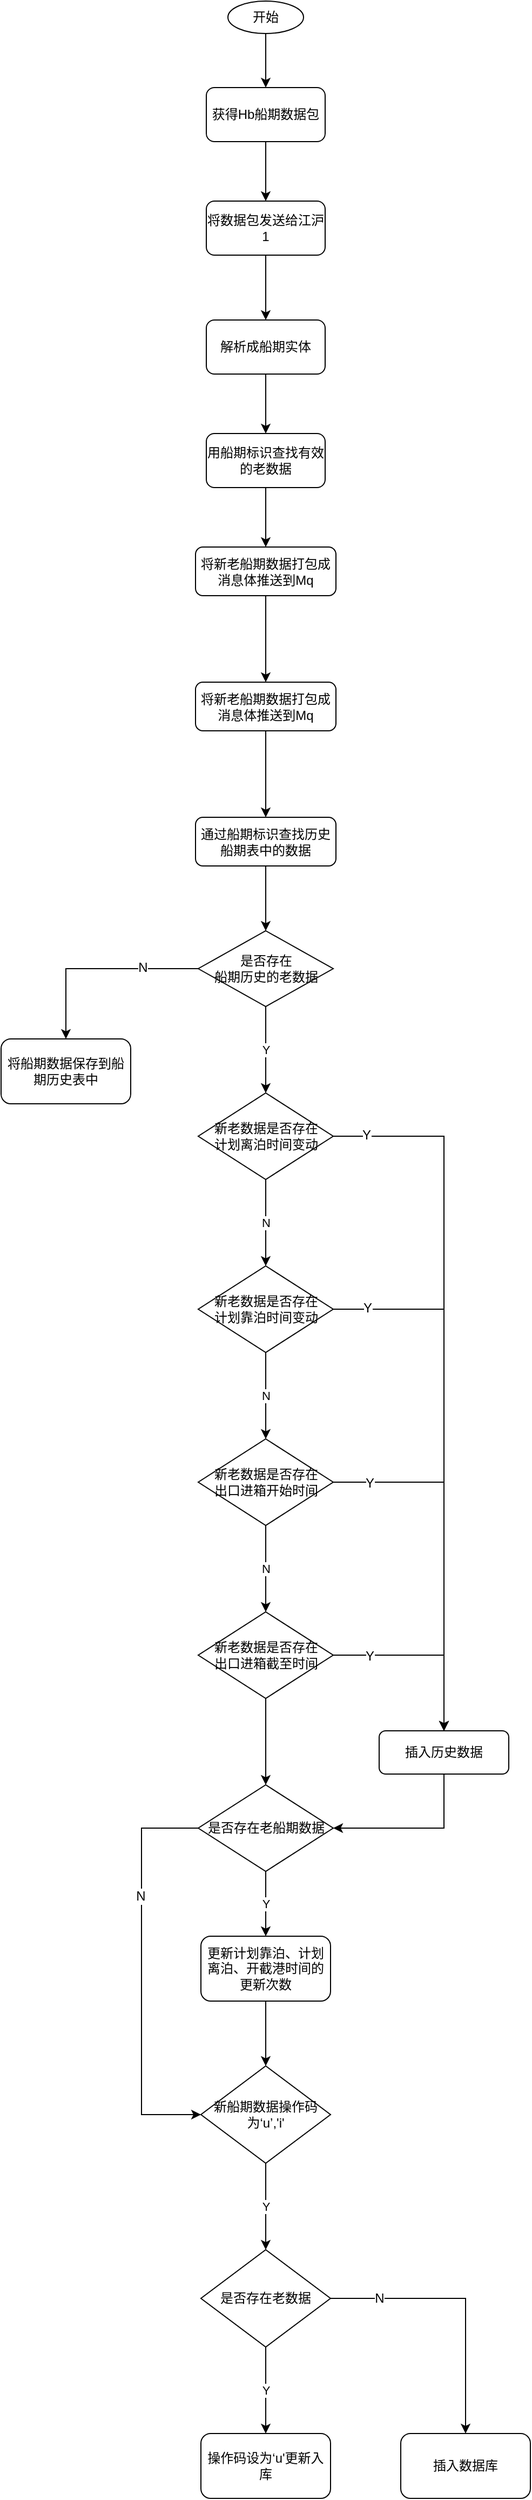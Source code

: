 <mxfile pages="1" version="11.2.5" type="github"><diagram id="e8q9r3ABHQh0W0--dDrH" name="第 1 页"><mxGraphModel dx="1422" dy="764" grid="1" gridSize="10" guides="1" tooltips="1" connect="1" arrows="1" fold="1" page="1" pageScale="1" pageWidth="827" pageHeight="1169" math="0" shadow="0"><root><mxCell id="0"/><mxCell id="1" parent="0"/><mxCell id="H57U6Lx1YcVuHgsJ3xNW-3" style="edgeStyle=orthogonalEdgeStyle;rounded=0;orthogonalLoop=1;jettySize=auto;html=1;exitX=0.5;exitY=1;exitDx=0;exitDy=0;entryX=0.5;entryY=0;entryDx=0;entryDy=0;" parent="1" source="H57U6Lx1YcVuHgsJ3xNW-1" target="H57U6Lx1YcVuHgsJ3xNW-2" edge="1"><mxGeometry relative="1" as="geometry"/></mxCell><mxCell id="H57U6Lx1YcVuHgsJ3xNW-1" value="开始" style="ellipse;whiteSpace=wrap;html=1;" parent="1" vertex="1"><mxGeometry x="420" y="380" width="70" height="30" as="geometry"/></mxCell><mxCell id="H57U6Lx1YcVuHgsJ3xNW-9" value="" style="edgeStyle=orthogonalEdgeStyle;rounded=0;orthogonalLoop=1;jettySize=auto;html=1;" parent="1" source="H57U6Lx1YcVuHgsJ3xNW-2" target="H57U6Lx1YcVuHgsJ3xNW-8" edge="1"><mxGeometry relative="1" as="geometry"/></mxCell><mxCell id="H57U6Lx1YcVuHgsJ3xNW-2" value="获得Hb船期数据包" style="rounded=1;whiteSpace=wrap;html=1;" parent="1" vertex="1"><mxGeometry x="400" y="460" width="110" height="50" as="geometry"/></mxCell><mxCell id="H57U6Lx1YcVuHgsJ3xNW-10" style="edgeStyle=orthogonalEdgeStyle;rounded=0;orthogonalLoop=1;jettySize=auto;html=1;exitX=0.5;exitY=1;exitDx=0;exitDy=0;" parent="1" source="H57U6Lx1YcVuHgsJ3xNW-8" target="H57U6Lx1YcVuHgsJ3xNW-4" edge="1"><mxGeometry relative="1" as="geometry"/></mxCell><mxCell id="H57U6Lx1YcVuHgsJ3xNW-8" value="将数据包发送给江沪1" style="rounded=1;whiteSpace=wrap;html=1;" parent="1" vertex="1"><mxGeometry x="400" y="565" width="110" height="50" as="geometry"/></mxCell><mxCell id="H57U6Lx1YcVuHgsJ3xNW-7" value="" style="edgeStyle=orthogonalEdgeStyle;rounded=0;orthogonalLoop=1;jettySize=auto;html=1;" parent="1" source="H57U6Lx1YcVuHgsJ3xNW-4" target="H57U6Lx1YcVuHgsJ3xNW-6" edge="1"><mxGeometry relative="1" as="geometry"/></mxCell><mxCell id="H57U6Lx1YcVuHgsJ3xNW-4" value="解析成船期实体" style="rounded=1;whiteSpace=wrap;html=1;" parent="1" vertex="1"><mxGeometry x="400" y="675" width="110" height="50" as="geometry"/></mxCell><mxCell id="NDcWCFhUElZA9PX_1Mek-2" value="" style="edgeStyle=orthogonalEdgeStyle;rounded=0;orthogonalLoop=1;jettySize=auto;html=1;" edge="1" parent="1" source="H57U6Lx1YcVuHgsJ3xNW-6" target="NDcWCFhUElZA9PX_1Mek-1"><mxGeometry relative="1" as="geometry"/></mxCell><mxCell id="H57U6Lx1YcVuHgsJ3xNW-6" value="用船期标识查找有效的老数据" style="rounded=1;whiteSpace=wrap;html=1;" parent="1" vertex="1"><mxGeometry x="400" y="780" width="110" height="50" as="geometry"/></mxCell><mxCell id="NDcWCFhUElZA9PX_1Mek-4" value="" style="edgeStyle=orthogonalEdgeStyle;rounded=0;orthogonalLoop=1;jettySize=auto;html=1;" edge="1" parent="1" source="NDcWCFhUElZA9PX_1Mek-1" target="NDcWCFhUElZA9PX_1Mek-3"><mxGeometry relative="1" as="geometry"/></mxCell><mxCell id="NDcWCFhUElZA9PX_1Mek-1" value="将新老船期数据打包成消息体推送到Mq" style="rounded=1;whiteSpace=wrap;html=1;" vertex="1" parent="1"><mxGeometry x="390" y="885" width="130" height="45" as="geometry"/></mxCell><mxCell id="NDcWCFhUElZA9PX_1Mek-6" value="" style="edgeStyle=orthogonalEdgeStyle;rounded=0;orthogonalLoop=1;jettySize=auto;html=1;" edge="1" parent="1" source="NDcWCFhUElZA9PX_1Mek-3" target="NDcWCFhUElZA9PX_1Mek-5"><mxGeometry relative="1" as="geometry"/></mxCell><mxCell id="NDcWCFhUElZA9PX_1Mek-3" value="将新老船期数据打包成消息体推送到Mq" style="rounded=1;whiteSpace=wrap;html=1;" vertex="1" parent="1"><mxGeometry x="390" y="1010" width="130" height="45" as="geometry"/></mxCell><mxCell id="NDcWCFhUElZA9PX_1Mek-8" style="edgeStyle=orthogonalEdgeStyle;rounded=0;orthogonalLoop=1;jettySize=auto;html=1;exitX=0.5;exitY=1;exitDx=0;exitDy=0;entryX=0.5;entryY=0;entryDx=0;entryDy=0;" edge="1" parent="1" source="NDcWCFhUElZA9PX_1Mek-5" target="NDcWCFhUElZA9PX_1Mek-7"><mxGeometry relative="1" as="geometry"/></mxCell><mxCell id="NDcWCFhUElZA9PX_1Mek-5" value="通过船期标识查找历史船期表中的数据" style="rounded=1;whiteSpace=wrap;html=1;" vertex="1" parent="1"><mxGeometry x="390" y="1135" width="130" height="45" as="geometry"/></mxCell><mxCell id="NDcWCFhUElZA9PX_1Mek-10" style="edgeStyle=orthogonalEdgeStyle;rounded=0;orthogonalLoop=1;jettySize=auto;html=1;exitX=0;exitY=0.5;exitDx=0;exitDy=0;entryX=0.5;entryY=0;entryDx=0;entryDy=0;" edge="1" parent="1" source="NDcWCFhUElZA9PX_1Mek-7" target="NDcWCFhUElZA9PX_1Mek-9"><mxGeometry relative="1" as="geometry"/></mxCell><mxCell id="NDcWCFhUElZA9PX_1Mek-11" value="N" style="text;html=1;resizable=0;points=[];align=center;verticalAlign=middle;labelBackgroundColor=#ffffff;" vertex="1" connectable="0" parent="NDcWCFhUElZA9PX_1Mek-10"><mxGeometry x="-0.447" y="-1" relative="1" as="geometry"><mxPoint as="offset"/></mxGeometry></mxCell><mxCell id="NDcWCFhUElZA9PX_1Mek-16" value="Y" style="edgeStyle=orthogonalEdgeStyle;rounded=0;orthogonalLoop=1;jettySize=auto;html=1;" edge="1" parent="1" source="NDcWCFhUElZA9PX_1Mek-7" target="NDcWCFhUElZA9PX_1Mek-15"><mxGeometry relative="1" as="geometry"/></mxCell><mxCell id="NDcWCFhUElZA9PX_1Mek-7" value="是否存在&lt;br&gt;船期历史的老数据" style="rhombus;whiteSpace=wrap;html=1;" vertex="1" parent="1"><mxGeometry x="392.5" y="1240" width="125" height="70" as="geometry"/></mxCell><mxCell id="NDcWCFhUElZA9PX_1Mek-18" value="N" style="edgeStyle=orthogonalEdgeStyle;rounded=0;orthogonalLoop=1;jettySize=auto;html=1;" edge="1" parent="1" source="NDcWCFhUElZA9PX_1Mek-15" target="NDcWCFhUElZA9PX_1Mek-17"><mxGeometry relative="1" as="geometry"/></mxCell><mxCell id="NDcWCFhUElZA9PX_1Mek-28" style="edgeStyle=orthogonalEdgeStyle;rounded=0;orthogonalLoop=1;jettySize=auto;html=1;exitX=1;exitY=0.5;exitDx=0;exitDy=0;" edge="1" parent="1" source="NDcWCFhUElZA9PX_1Mek-15" target="NDcWCFhUElZA9PX_1Mek-23"><mxGeometry relative="1" as="geometry"/></mxCell><mxCell id="NDcWCFhUElZA9PX_1Mek-29" value="Y" style="text;html=1;resizable=0;points=[];align=center;verticalAlign=middle;labelBackgroundColor=#ffffff;" vertex="1" connectable="0" parent="NDcWCFhUElZA9PX_1Mek-28"><mxGeometry x="-0.908" y="1" relative="1" as="geometry"><mxPoint as="offset"/></mxGeometry></mxCell><mxCell id="NDcWCFhUElZA9PX_1Mek-15" value="新老数据是否存在&lt;br&gt;计划离泊时间变动" style="rhombus;whiteSpace=wrap;html=1;" vertex="1" parent="1"><mxGeometry x="392.5" y="1390" width="125" height="80" as="geometry"/></mxCell><mxCell id="NDcWCFhUElZA9PX_1Mek-20" value="N" style="edgeStyle=orthogonalEdgeStyle;rounded=0;orthogonalLoop=1;jettySize=auto;html=1;" edge="1" parent="1" source="NDcWCFhUElZA9PX_1Mek-17" target="NDcWCFhUElZA9PX_1Mek-19"><mxGeometry relative="1" as="geometry"/></mxCell><mxCell id="NDcWCFhUElZA9PX_1Mek-27" style="edgeStyle=orthogonalEdgeStyle;rounded=0;orthogonalLoop=1;jettySize=auto;html=1;exitX=1;exitY=0.5;exitDx=0;exitDy=0;" edge="1" parent="1" source="NDcWCFhUElZA9PX_1Mek-17" target="NDcWCFhUElZA9PX_1Mek-23"><mxGeometry relative="1" as="geometry"/></mxCell><mxCell id="NDcWCFhUElZA9PX_1Mek-30" value="Y" style="text;html=1;resizable=0;points=[];align=center;verticalAlign=middle;labelBackgroundColor=#ffffff;" vertex="1" connectable="0" parent="NDcWCFhUElZA9PX_1Mek-27"><mxGeometry x="-0.874" y="1" relative="1" as="geometry"><mxPoint as="offset"/></mxGeometry></mxCell><mxCell id="NDcWCFhUElZA9PX_1Mek-17" value="新老数据是否存在&lt;br&gt;计划靠泊时间变动" style="rhombus;whiteSpace=wrap;html=1;" vertex="1" parent="1"><mxGeometry x="392.5" y="1550" width="125" height="80" as="geometry"/></mxCell><mxCell id="NDcWCFhUElZA9PX_1Mek-22" value="N" style="edgeStyle=orthogonalEdgeStyle;rounded=0;orthogonalLoop=1;jettySize=auto;html=1;" edge="1" parent="1" source="NDcWCFhUElZA9PX_1Mek-19" target="NDcWCFhUElZA9PX_1Mek-21"><mxGeometry relative="1" as="geometry"/></mxCell><mxCell id="NDcWCFhUElZA9PX_1Mek-26" style="edgeStyle=orthogonalEdgeStyle;rounded=0;orthogonalLoop=1;jettySize=auto;html=1;exitX=1;exitY=0.5;exitDx=0;exitDy=0;" edge="1" parent="1" source="NDcWCFhUElZA9PX_1Mek-19" target="NDcWCFhUElZA9PX_1Mek-23"><mxGeometry relative="1" as="geometry"/></mxCell><mxCell id="NDcWCFhUElZA9PX_1Mek-31" value="Y" style="text;html=1;resizable=0;points=[];align=center;verticalAlign=middle;labelBackgroundColor=#ffffff;" vertex="1" connectable="0" parent="NDcWCFhUElZA9PX_1Mek-26"><mxGeometry x="-0.801" y="-1" relative="1" as="geometry"><mxPoint as="offset"/></mxGeometry></mxCell><mxCell id="NDcWCFhUElZA9PX_1Mek-19" value="新老数据是否存在&lt;br&gt;出口进箱开始时间" style="rhombus;whiteSpace=wrap;html=1;" vertex="1" parent="1"><mxGeometry x="392.5" y="1710" width="125" height="80" as="geometry"/></mxCell><mxCell id="NDcWCFhUElZA9PX_1Mek-24" style="edgeStyle=orthogonalEdgeStyle;rounded=0;orthogonalLoop=1;jettySize=auto;html=1;exitX=1;exitY=0.5;exitDx=0;exitDy=0;entryX=0.5;entryY=0;entryDx=0;entryDy=0;" edge="1" parent="1" source="NDcWCFhUElZA9PX_1Mek-21" target="NDcWCFhUElZA9PX_1Mek-23"><mxGeometry relative="1" as="geometry"/></mxCell><mxCell id="NDcWCFhUElZA9PX_1Mek-25" value="Y" style="text;html=1;resizable=0;points=[];align=center;verticalAlign=middle;labelBackgroundColor=#ffffff;" vertex="1" connectable="0" parent="NDcWCFhUElZA9PX_1Mek-24"><mxGeometry x="-0.616" y="-1" relative="1" as="geometry"><mxPoint as="offset"/></mxGeometry></mxCell><mxCell id="NDcWCFhUElZA9PX_1Mek-33" value="" style="edgeStyle=orthogonalEdgeStyle;rounded=0;orthogonalLoop=1;jettySize=auto;html=1;" edge="1" parent="1" source="NDcWCFhUElZA9PX_1Mek-21" target="NDcWCFhUElZA9PX_1Mek-32"><mxGeometry relative="1" as="geometry"/></mxCell><mxCell id="NDcWCFhUElZA9PX_1Mek-21" value="新老数据是否存在&lt;br&gt;出口进箱截至时间" style="rhombus;whiteSpace=wrap;html=1;" vertex="1" parent="1"><mxGeometry x="392.5" y="1870" width="125" height="80" as="geometry"/></mxCell><mxCell id="NDcWCFhUElZA9PX_1Mek-36" value="Y" style="edgeStyle=orthogonalEdgeStyle;rounded=0;orthogonalLoop=1;jettySize=auto;html=1;exitX=0.5;exitY=1;exitDx=0;exitDy=0;entryX=0.5;entryY=0;entryDx=0;entryDy=0;" edge="1" parent="1" source="NDcWCFhUElZA9PX_1Mek-32" target="NDcWCFhUElZA9PX_1Mek-35"><mxGeometry relative="1" as="geometry"/></mxCell><mxCell id="NDcWCFhUElZA9PX_1Mek-39" style="edgeStyle=orthogonalEdgeStyle;rounded=0;orthogonalLoop=1;jettySize=auto;html=1;exitX=0;exitY=0.5;exitDx=0;exitDy=0;entryX=0;entryY=0.5;entryDx=0;entryDy=0;" edge="1" parent="1" source="NDcWCFhUElZA9PX_1Mek-32" target="NDcWCFhUElZA9PX_1Mek-37"><mxGeometry relative="1" as="geometry"><Array as="points"><mxPoint x="340" y="2070"/><mxPoint x="340" y="2335"/></Array></mxGeometry></mxCell><mxCell id="NDcWCFhUElZA9PX_1Mek-40" value="N" style="text;html=1;resizable=0;points=[];align=center;verticalAlign=middle;labelBackgroundColor=#ffffff;" vertex="1" connectable="0" parent="NDcWCFhUElZA9PX_1Mek-39"><mxGeometry x="-0.383" y="-1" relative="1" as="geometry"><mxPoint as="offset"/></mxGeometry></mxCell><mxCell id="NDcWCFhUElZA9PX_1Mek-32" value="是否存在老船期数据" style="rhombus;whiteSpace=wrap;html=1;" vertex="1" parent="1"><mxGeometry x="392.5" y="2030" width="125" height="80" as="geometry"/></mxCell><mxCell id="NDcWCFhUElZA9PX_1Mek-9" value="将船期数据保存到船期历史表中" style="rounded=1;whiteSpace=wrap;html=1;" vertex="1" parent="1"><mxGeometry x="210" y="1340" width="120" height="60" as="geometry"/></mxCell><mxCell id="NDcWCFhUElZA9PX_1Mek-34" style="edgeStyle=orthogonalEdgeStyle;rounded=0;orthogonalLoop=1;jettySize=auto;html=1;exitX=0.5;exitY=1;exitDx=0;exitDy=0;entryX=1;entryY=0.5;entryDx=0;entryDy=0;" edge="1" parent="1" source="NDcWCFhUElZA9PX_1Mek-23" target="NDcWCFhUElZA9PX_1Mek-32"><mxGeometry relative="1" as="geometry"/></mxCell><mxCell id="NDcWCFhUElZA9PX_1Mek-23" value="插入历史数据" style="rounded=1;whiteSpace=wrap;html=1;" vertex="1" parent="1"><mxGeometry x="560" y="1980" width="120" height="40" as="geometry"/></mxCell><mxCell id="NDcWCFhUElZA9PX_1Mek-38" style="edgeStyle=orthogonalEdgeStyle;rounded=0;orthogonalLoop=1;jettySize=auto;html=1;exitX=0.5;exitY=1;exitDx=0;exitDy=0;entryX=0.5;entryY=0;entryDx=0;entryDy=0;" edge="1" parent="1" source="NDcWCFhUElZA9PX_1Mek-35" target="NDcWCFhUElZA9PX_1Mek-37"><mxGeometry relative="1" as="geometry"/></mxCell><mxCell id="NDcWCFhUElZA9PX_1Mek-35" value="更新计划靠泊、计划离泊、开截港时间的更新次数" style="rounded=1;whiteSpace=wrap;html=1;" vertex="1" parent="1"><mxGeometry x="395" y="2170" width="120" height="60" as="geometry"/></mxCell><mxCell id="NDcWCFhUElZA9PX_1Mek-43" value="Y" style="edgeStyle=orthogonalEdgeStyle;rounded=0;orthogonalLoop=1;jettySize=auto;html=1;" edge="1" parent="1" source="NDcWCFhUElZA9PX_1Mek-37" target="NDcWCFhUElZA9PX_1Mek-42"><mxGeometry relative="1" as="geometry"/></mxCell><mxCell id="NDcWCFhUElZA9PX_1Mek-37" value="新船期数据操作码为‘u’,'i'" style="rhombus;whiteSpace=wrap;html=1;" vertex="1" parent="1"><mxGeometry x="395" y="2290" width="120" height="90" as="geometry"/></mxCell><mxCell id="NDcWCFhUElZA9PX_1Mek-44" value="Y" style="edgeStyle=orthogonalEdgeStyle;rounded=0;orthogonalLoop=1;jettySize=auto;html=1;exitX=0.5;exitY=1;exitDx=0;exitDy=0;entryX=0.5;entryY=0;entryDx=0;entryDy=0;" edge="1" parent="1" source="NDcWCFhUElZA9PX_1Mek-42" target="NDcWCFhUElZA9PX_1Mek-41"><mxGeometry relative="1" as="geometry"/></mxCell><mxCell id="NDcWCFhUElZA9PX_1Mek-46" style="edgeStyle=orthogonalEdgeStyle;rounded=0;orthogonalLoop=1;jettySize=auto;html=1;exitX=1;exitY=0.5;exitDx=0;exitDy=0;entryX=0.5;entryY=0;entryDx=0;entryDy=0;" edge="1" parent="1" source="NDcWCFhUElZA9PX_1Mek-42" target="NDcWCFhUElZA9PX_1Mek-45"><mxGeometry relative="1" as="geometry"/></mxCell><mxCell id="NDcWCFhUElZA9PX_1Mek-47" value="N" style="text;html=1;resizable=0;points=[];align=center;verticalAlign=middle;labelBackgroundColor=#ffffff;" vertex="1" connectable="0" parent="NDcWCFhUElZA9PX_1Mek-46"><mxGeometry x="-0.64" relative="1" as="geometry"><mxPoint as="offset"/></mxGeometry></mxCell><mxCell id="NDcWCFhUElZA9PX_1Mek-42" value="是否存在老数据" style="rhombus;whiteSpace=wrap;html=1;" vertex="1" parent="1"><mxGeometry x="395" y="2460" width="120" height="90" as="geometry"/></mxCell><mxCell id="NDcWCFhUElZA9PX_1Mek-41" value="操作码设为‘u'更新入库" style="rounded=1;whiteSpace=wrap;html=1;" vertex="1" parent="1"><mxGeometry x="395" y="2630" width="120" height="60" as="geometry"/></mxCell><mxCell id="NDcWCFhUElZA9PX_1Mek-45" value="插入数据库" style="rounded=1;whiteSpace=wrap;html=1;" vertex="1" parent="1"><mxGeometry x="580" y="2630" width="120" height="60" as="geometry"/></mxCell></root></mxGraphModel></diagram></mxfile>